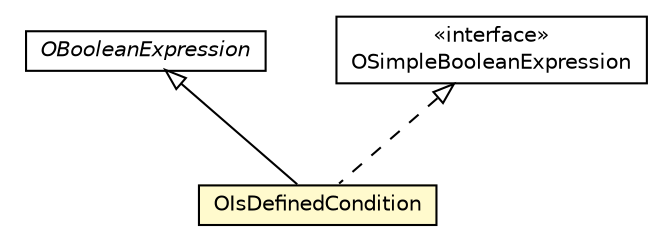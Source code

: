 #!/usr/local/bin/dot
#
# Class diagram 
# Generated by UMLGraph version R5_6-24-gf6e263 (http://www.umlgraph.org/)
#

digraph G {
	edge [fontname="Helvetica",fontsize=10,labelfontname="Helvetica",labelfontsize=10];
	node [fontname="Helvetica",fontsize=10,shape=plaintext];
	nodesep=0.25;
	ranksep=0.5;
	// com.orientechnologies.orient.core.sql.parser.OIsDefinedCondition
	c4176837 [label=<<table title="com.orientechnologies.orient.core.sql.parser.OIsDefinedCondition" border="0" cellborder="1" cellspacing="0" cellpadding="2" port="p" bgcolor="lemonChiffon" href="./OIsDefinedCondition.html">
		<tr><td><table border="0" cellspacing="0" cellpadding="1">
<tr><td align="center" balign="center"> OIsDefinedCondition </td></tr>
		</table></td></tr>
		</table>>, URL="./OIsDefinedCondition.html", fontname="Helvetica", fontcolor="black", fontsize=10.0];
	// com.orientechnologies.orient.core.sql.parser.OBooleanExpression
	c4176971 [label=<<table title="com.orientechnologies.orient.core.sql.parser.OBooleanExpression" border="0" cellborder="1" cellspacing="0" cellpadding="2" port="p" href="./OBooleanExpression.html">
		<tr><td><table border="0" cellspacing="0" cellpadding="1">
<tr><td align="center" balign="center"><font face="Helvetica-Oblique"> OBooleanExpression </font></td></tr>
		</table></td></tr>
		</table>>, URL="./OBooleanExpression.html", fontname="Helvetica", fontcolor="black", fontsize=10.0];
	// com.orientechnologies.orient.core.sql.parser.OSimpleBooleanExpression
	c4176997 [label=<<table title="com.orientechnologies.orient.core.sql.parser.OSimpleBooleanExpression" border="0" cellborder="1" cellspacing="0" cellpadding="2" port="p" href="./OSimpleBooleanExpression.html">
		<tr><td><table border="0" cellspacing="0" cellpadding="1">
<tr><td align="center" balign="center"> &#171;interface&#187; </td></tr>
<tr><td align="center" balign="center"> OSimpleBooleanExpression </td></tr>
		</table></td></tr>
		</table>>, URL="./OSimpleBooleanExpression.html", fontname="Helvetica", fontcolor="black", fontsize=10.0];
	//com.orientechnologies.orient.core.sql.parser.OIsDefinedCondition extends com.orientechnologies.orient.core.sql.parser.OBooleanExpression
	c4176971:p -> c4176837:p [dir=back,arrowtail=empty];
	//com.orientechnologies.orient.core.sql.parser.OIsDefinedCondition implements com.orientechnologies.orient.core.sql.parser.OSimpleBooleanExpression
	c4176997:p -> c4176837:p [dir=back,arrowtail=empty,style=dashed];
}

